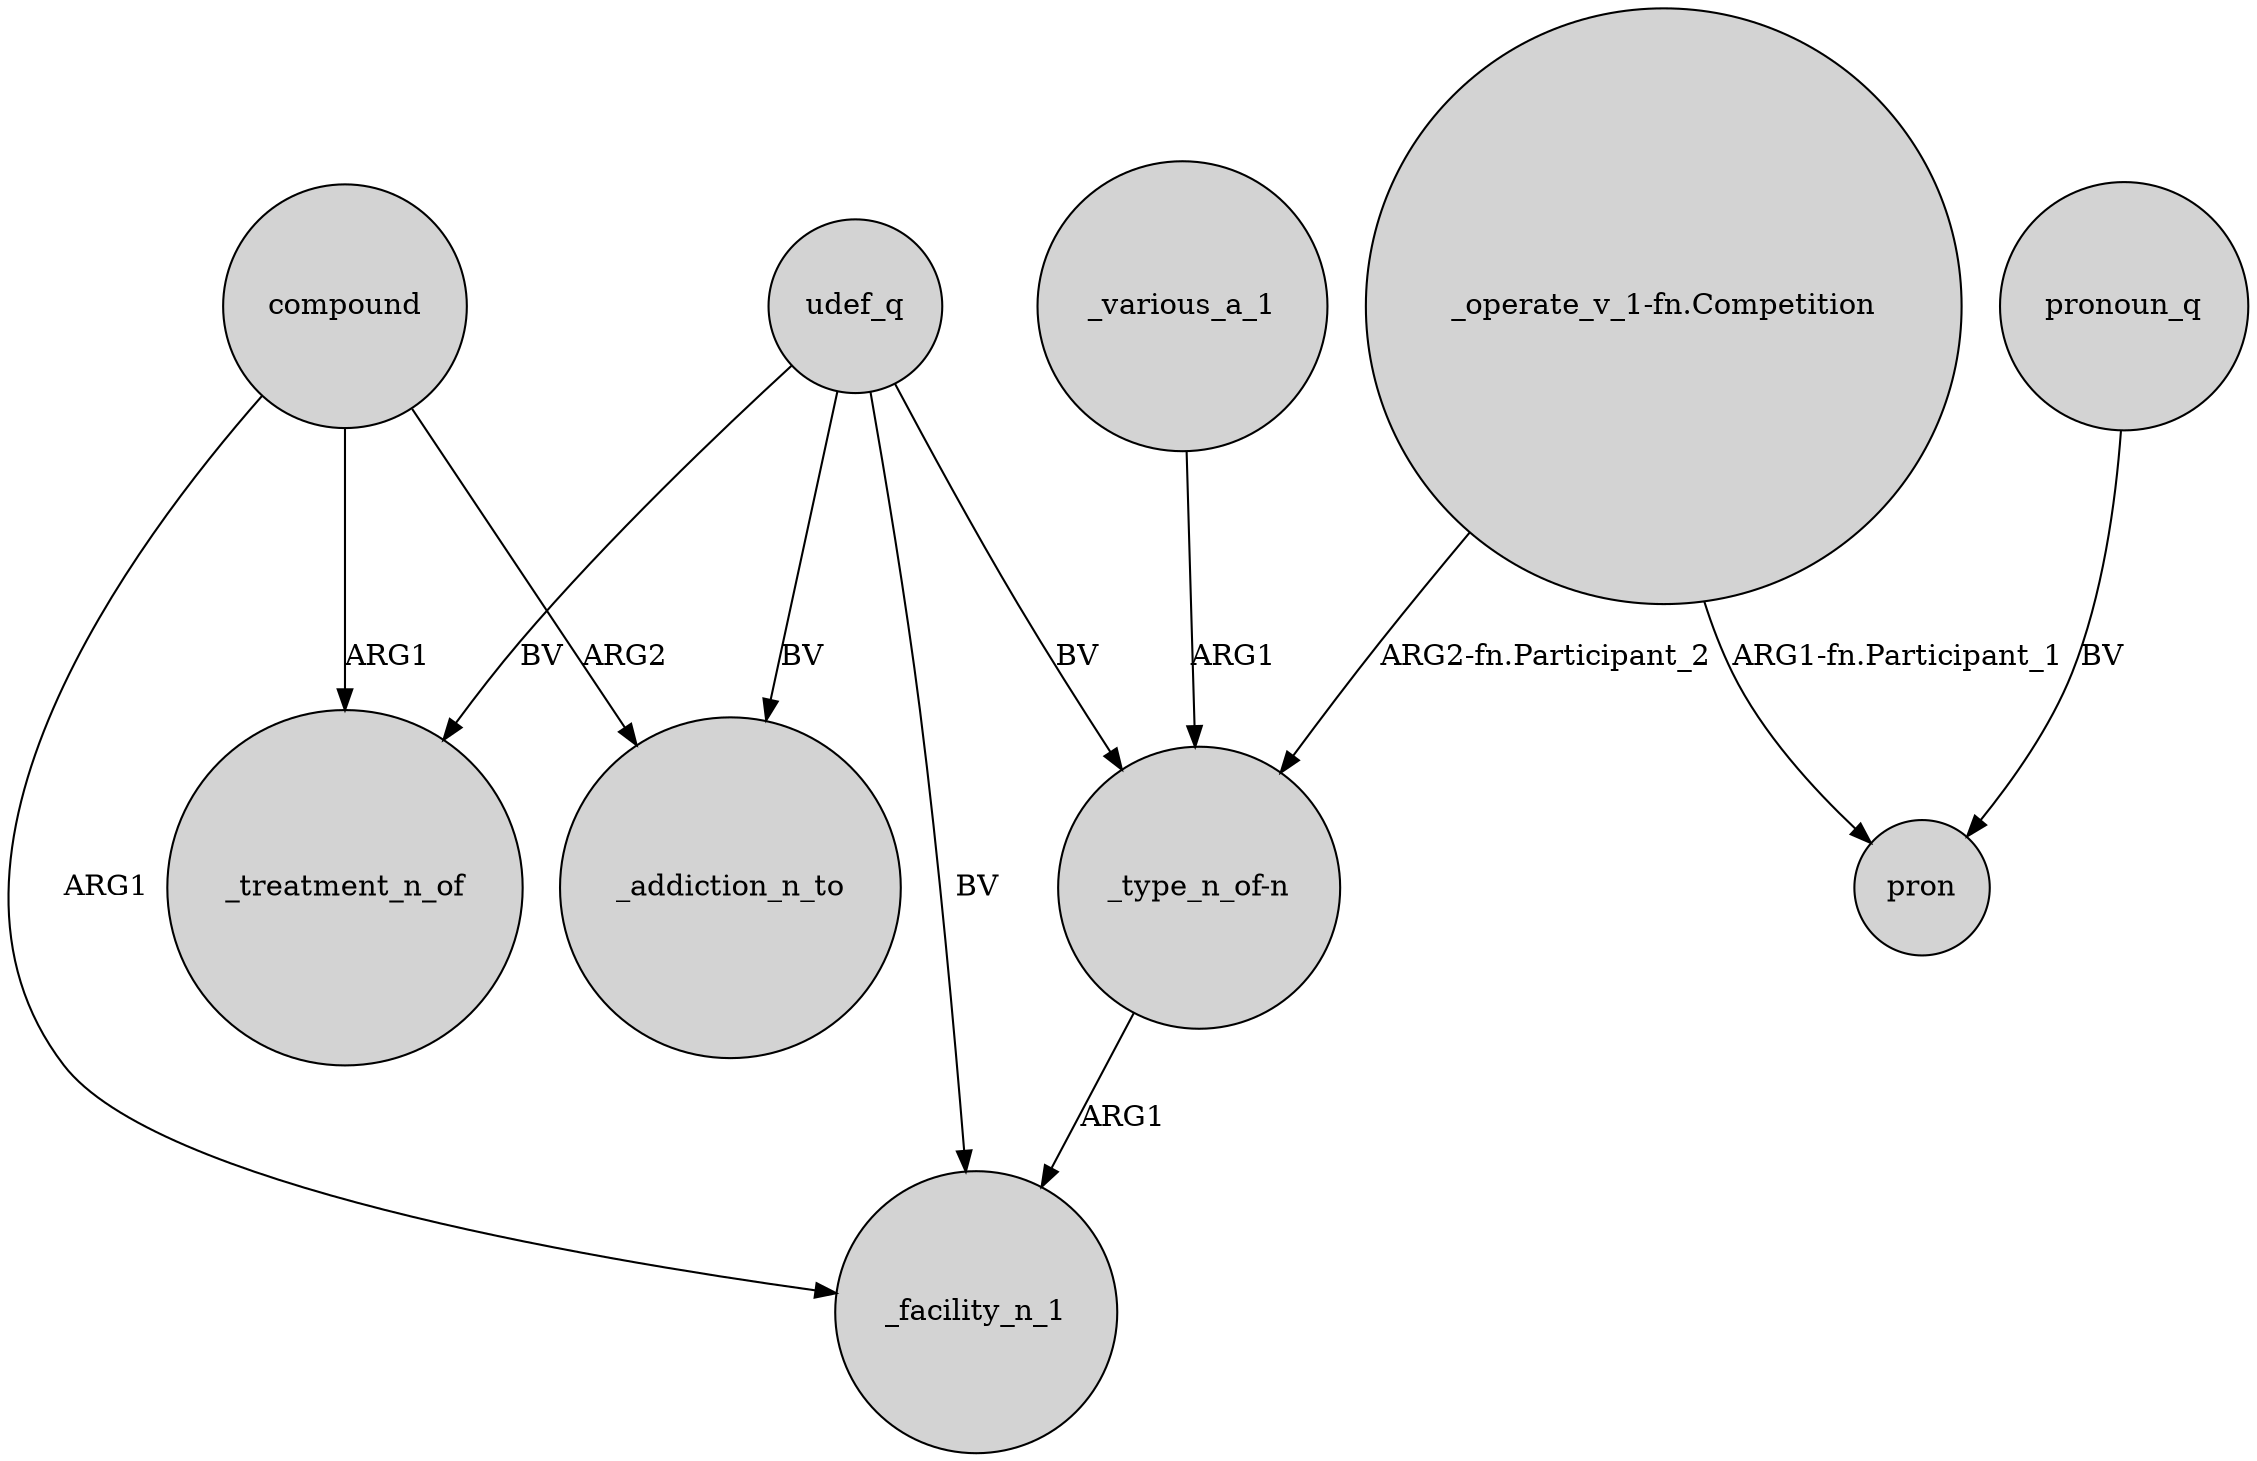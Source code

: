 digraph {
	node [shape=circle style=filled]
	compound -> _addiction_n_to [label=ARG2]
	_various_a_1 -> "_type_n_of-n" [label=ARG1]
	udef_q -> _treatment_n_of [label=BV]
	udef_q -> _addiction_n_to [label=BV]
	compound -> _facility_n_1 [label=ARG1]
	"_operate_v_1-fn.Competition" -> pron [label="ARG1-fn.Participant_1"]
	"_type_n_of-n" -> _facility_n_1 [label=ARG1]
	udef_q -> "_type_n_of-n" [label=BV]
	pronoun_q -> pron [label=BV]
	udef_q -> _facility_n_1 [label=BV]
	compound -> _treatment_n_of [label=ARG1]
	"_operate_v_1-fn.Competition" -> "_type_n_of-n" [label="ARG2-fn.Participant_2"]
}
